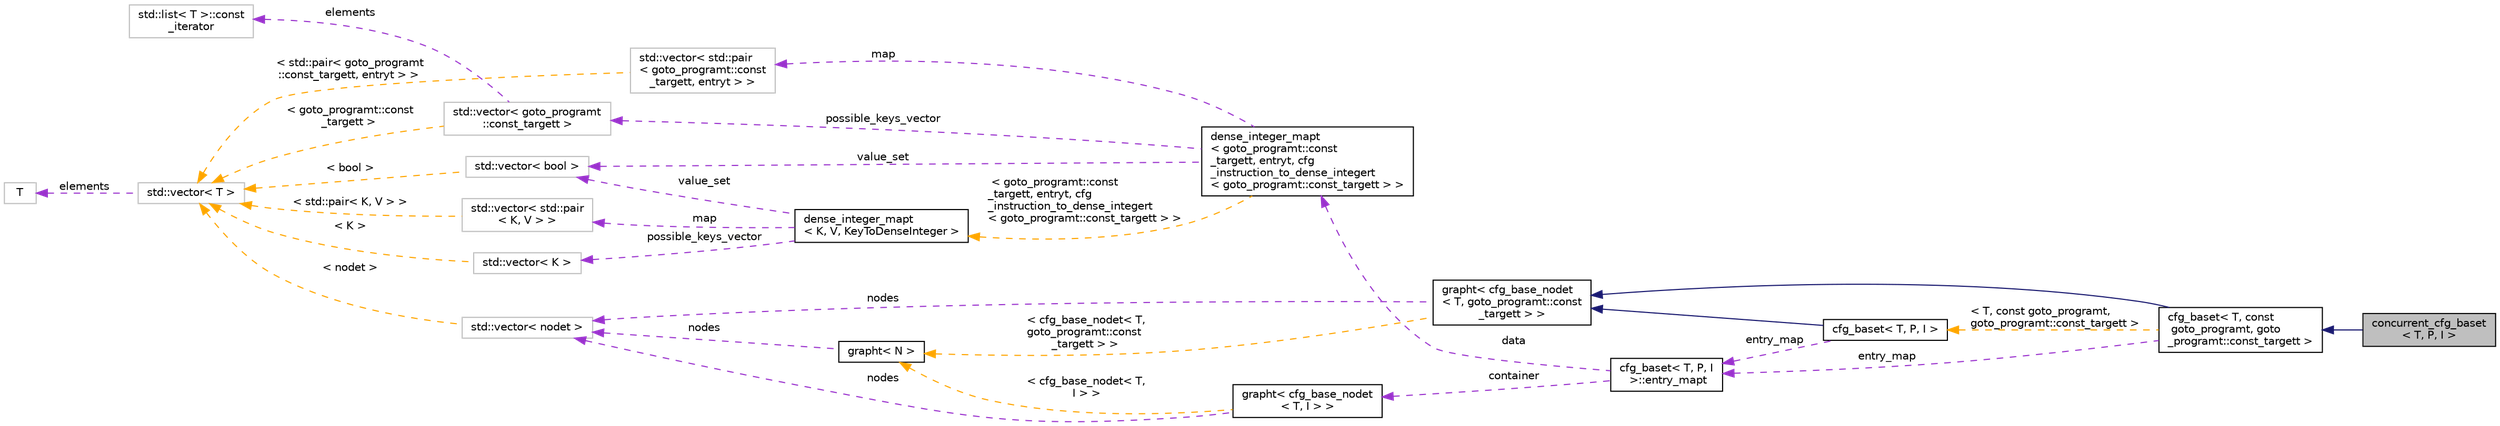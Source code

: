 digraph "concurrent_cfg_baset&lt; T, P, I &gt;"
{
 // LATEX_PDF_SIZE
  bgcolor="transparent";
  edge [fontname="Helvetica",fontsize="10",labelfontname="Helvetica",labelfontsize="10"];
  node [fontname="Helvetica",fontsize="10",shape=record];
  rankdir="LR";
  Node1 [label="concurrent_cfg_baset\l\< T, P, I \>",height=0.2,width=0.4,color="black", fillcolor="grey75", style="filled", fontcolor="black",tooltip=" "];
  Node2 -> Node1 [dir="back",color="midnightblue",fontsize="10",style="solid",fontname="Helvetica"];
  Node2 [label="cfg_baset\< T, const\l goto_programt, goto\l_programt::const_targett \>",height=0.2,width=0.4,color="black",URL="$classcfg__baset.html",tooltip=" "];
  Node3 -> Node2 [dir="back",color="midnightblue",fontsize="10",style="solid",fontname="Helvetica"];
  Node3 [label="grapht\< cfg_base_nodet\l\< T, goto_programt::const\l_targett \> \>",height=0.2,width=0.4,color="black",URL="$classgrapht.html",tooltip=" "];
  Node4 -> Node3 [dir="back",color="darkorchid3",fontsize="10",style="dashed",label=" nodes" ,fontname="Helvetica"];
  Node4 [label="std::vector\< nodet \>",height=0.2,width=0.4,color="grey75",tooltip=" "];
  Node5 -> Node4 [dir="back",color="orange",fontsize="10",style="dashed",label=" \< nodet \>" ,fontname="Helvetica"];
  Node5 [label="std::vector\< T \>",height=0.2,width=0.4,color="grey75",tooltip="STL class."];
  Node6 -> Node5 [dir="back",color="darkorchid3",fontsize="10",style="dashed",label=" elements" ,fontname="Helvetica"];
  Node6 [label="T",height=0.2,width=0.4,color="grey75",tooltip=" "];
  Node7 -> Node3 [dir="back",color="orange",fontsize="10",style="dashed",label=" \< cfg_base_nodet\< T,\l goto_programt::const\l_targett \> \>" ,fontname="Helvetica"];
  Node7 [label="grapht\< N \>",height=0.2,width=0.4,color="black",URL="$classgrapht.html",tooltip="A generic directed graph with a parametric node type."];
  Node4 -> Node7 [dir="back",color="darkorchid3",fontsize="10",style="dashed",label=" nodes" ,fontname="Helvetica"];
  Node8 -> Node2 [dir="back",color="darkorchid3",fontsize="10",style="dashed",label=" entry_map" ,fontname="Helvetica"];
  Node8 [label="cfg_baset\< T, P, I\l \>::entry_mapt",height=0.2,width=0.4,color="black",URL="$classcfg__baset_1_1entry__mapt.html",tooltip=" "];
  Node9 -> Node8 [dir="back",color="darkorchid3",fontsize="10",style="dashed",label=" data" ,fontname="Helvetica"];
  Node9 [label="dense_integer_mapt\l\< goto_programt::const\l_targett, entryt, cfg\l_instruction_to_dense_integert\l\< goto_programt::const_targett \> \>",height=0.2,width=0.4,color="black",URL="$classdense__integer__mapt.html",tooltip=" "];
  Node10 -> Node9 [dir="back",color="darkorchid3",fontsize="10",style="dashed",label=" possible_keys_vector" ,fontname="Helvetica"];
  Node10 [label="std::vector\< goto_programt\l::const_targett \>",height=0.2,width=0.4,color="grey75",tooltip=" "];
  Node11 -> Node10 [dir="back",color="darkorchid3",fontsize="10",style="dashed",label=" elements" ,fontname="Helvetica"];
  Node11 [label="std::list\< T \>::const\l_iterator",height=0.2,width=0.4,color="grey75",tooltip="STL iterator class."];
  Node5 -> Node10 [dir="back",color="orange",fontsize="10",style="dashed",label=" \< goto_programt::const\l_targett \>" ,fontname="Helvetica"];
  Node12 -> Node9 [dir="back",color="darkorchid3",fontsize="10",style="dashed",label=" value_set" ,fontname="Helvetica"];
  Node12 [label="std::vector\< bool \>",height=0.2,width=0.4,color="grey75",tooltip=" "];
  Node5 -> Node12 [dir="back",color="orange",fontsize="10",style="dashed",label=" \< bool \>" ,fontname="Helvetica"];
  Node13 -> Node9 [dir="back",color="darkorchid3",fontsize="10",style="dashed",label=" map" ,fontname="Helvetica"];
  Node13 [label="std::vector\< std::pair\l\< goto_programt::const\l_targett, entryt \> \>",height=0.2,width=0.4,color="grey75",tooltip=" "];
  Node5 -> Node13 [dir="back",color="orange",fontsize="10",style="dashed",label=" \< std::pair\< goto_programt\l::const_targett, entryt \> \>" ,fontname="Helvetica"];
  Node14 -> Node9 [dir="back",color="orange",fontsize="10",style="dashed",label=" \< goto_programt::const\l_targett, entryt, cfg\l_instruction_to_dense_integert\l\< goto_programt::const_targett \> \>" ,fontname="Helvetica"];
  Node14 [label="dense_integer_mapt\l\< K, V, KeyToDenseInteger \>",height=0.2,width=0.4,color="black",URL="$classdense__integer__mapt.html",tooltip="A map type that is backed by a vector, which relies on the ability to (a) see the keys that might be ..."];
  Node15 -> Node14 [dir="back",color="darkorchid3",fontsize="10",style="dashed",label=" map" ,fontname="Helvetica"];
  Node15 [label="std::vector\< std::pair\l\< K, V \> \>",height=0.2,width=0.4,color="grey75",tooltip=" "];
  Node5 -> Node15 [dir="back",color="orange",fontsize="10",style="dashed",label=" \< std::pair\< K, V \> \>" ,fontname="Helvetica"];
  Node16 -> Node14 [dir="back",color="darkorchid3",fontsize="10",style="dashed",label=" possible_keys_vector" ,fontname="Helvetica"];
  Node16 [label="std::vector\< K \>",height=0.2,width=0.4,color="grey75",tooltip=" "];
  Node5 -> Node16 [dir="back",color="orange",fontsize="10",style="dashed",label=" \< K \>" ,fontname="Helvetica"];
  Node12 -> Node14 [dir="back",color="darkorchid3",fontsize="10",style="dashed",label=" value_set" ,fontname="Helvetica"];
  Node17 -> Node8 [dir="back",color="darkorchid3",fontsize="10",style="dashed",label=" container" ,fontname="Helvetica"];
  Node17 [label="grapht\< cfg_base_nodet\l\< T, I \> \>",height=0.2,width=0.4,color="black",URL="$classgrapht.html",tooltip=" "];
  Node4 -> Node17 [dir="back",color="darkorchid3",fontsize="10",style="dashed",label=" nodes" ,fontname="Helvetica"];
  Node7 -> Node17 [dir="back",color="orange",fontsize="10",style="dashed",label=" \< cfg_base_nodet\< T,\l I \> \>" ,fontname="Helvetica"];
  Node18 -> Node2 [dir="back",color="orange",fontsize="10",style="dashed",label=" \< T, const goto_programt,\l goto_programt::const_targett \>" ,fontname="Helvetica"];
  Node18 [label="cfg_baset\< T, P, I \>",height=0.2,width=0.4,color="black",URL="$classcfg__baset.html",tooltip="A multi-procedural control flow graph (CFG) whose nodes store references to instructions in a GOTO pr..."];
  Node3 -> Node18 [dir="back",color="midnightblue",fontsize="10",style="solid",fontname="Helvetica"];
  Node8 -> Node18 [dir="back",color="darkorchid3",fontsize="10",style="dashed",label=" entry_map" ,fontname="Helvetica"];
}
